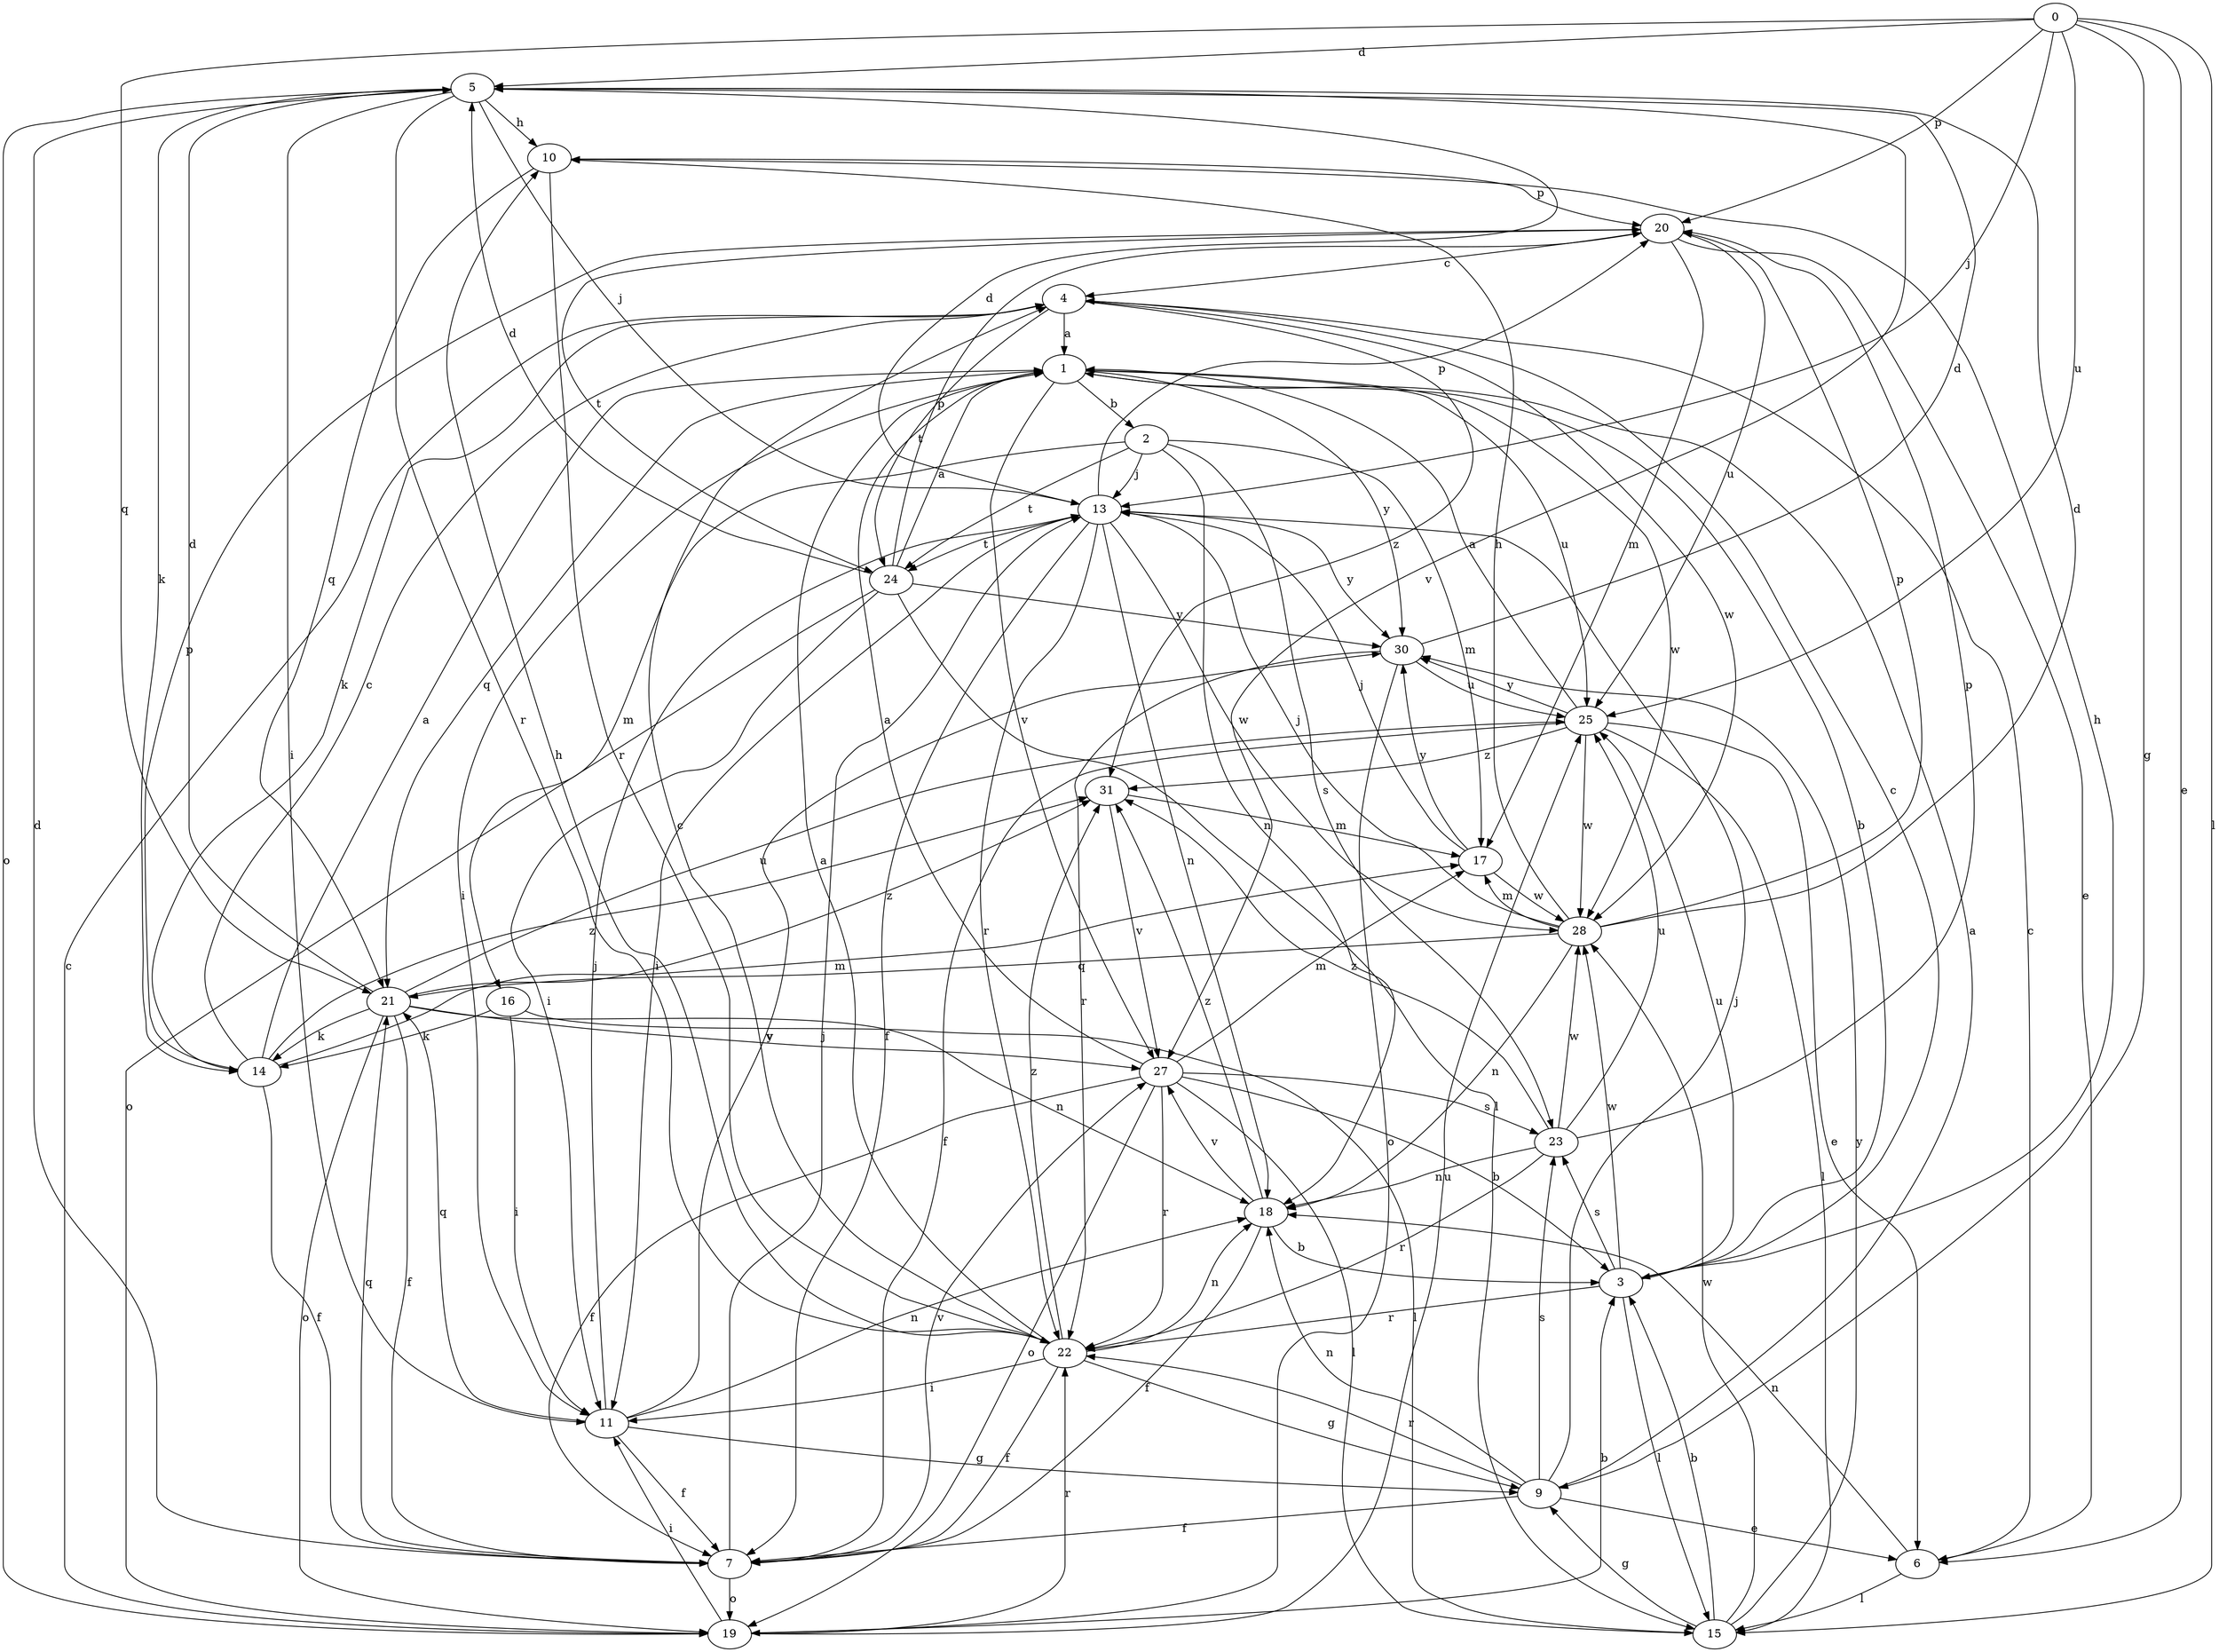 strict digraph  {
0;
1;
2;
3;
4;
5;
6;
7;
9;
10;
11;
13;
14;
15;
16;
17;
18;
19;
20;
21;
22;
23;
24;
25;
27;
28;
30;
31;
0 -> 5  [label=d];
0 -> 6  [label=e];
0 -> 9  [label=g];
0 -> 13  [label=j];
0 -> 15  [label=l];
0 -> 20  [label=p];
0 -> 21  [label=q];
0 -> 25  [label=u];
1 -> 2  [label=b];
1 -> 3  [label=b];
1 -> 11  [label=i];
1 -> 21  [label=q];
1 -> 25  [label=u];
1 -> 27  [label=v];
1 -> 28  [label=w];
1 -> 30  [label=y];
2 -> 13  [label=j];
2 -> 16  [label=m];
2 -> 17  [label=m];
2 -> 18  [label=n];
2 -> 23  [label=s];
2 -> 24  [label=t];
3 -> 4  [label=c];
3 -> 10  [label=h];
3 -> 15  [label=l];
3 -> 22  [label=r];
3 -> 23  [label=s];
3 -> 25  [label=u];
3 -> 28  [label=w];
4 -> 1  [label=a];
4 -> 14  [label=k];
4 -> 24  [label=t];
4 -> 28  [label=w];
4 -> 31  [label=z];
5 -> 10  [label=h];
5 -> 11  [label=i];
5 -> 13  [label=j];
5 -> 14  [label=k];
5 -> 19  [label=o];
5 -> 22  [label=r];
5 -> 27  [label=v];
6 -> 4  [label=c];
6 -> 15  [label=l];
6 -> 18  [label=n];
7 -> 5  [label=d];
7 -> 13  [label=j];
7 -> 19  [label=o];
7 -> 21  [label=q];
7 -> 27  [label=v];
9 -> 1  [label=a];
9 -> 6  [label=e];
9 -> 7  [label=f];
9 -> 13  [label=j];
9 -> 18  [label=n];
9 -> 22  [label=r];
9 -> 23  [label=s];
10 -> 20  [label=p];
10 -> 21  [label=q];
10 -> 22  [label=r];
11 -> 7  [label=f];
11 -> 9  [label=g];
11 -> 13  [label=j];
11 -> 18  [label=n];
11 -> 21  [label=q];
11 -> 30  [label=y];
13 -> 5  [label=d];
13 -> 7  [label=f];
13 -> 11  [label=i];
13 -> 18  [label=n];
13 -> 20  [label=p];
13 -> 22  [label=r];
13 -> 24  [label=t];
13 -> 28  [label=w];
13 -> 30  [label=y];
14 -> 1  [label=a];
14 -> 4  [label=c];
14 -> 7  [label=f];
14 -> 17  [label=m];
14 -> 20  [label=p];
14 -> 31  [label=z];
15 -> 3  [label=b];
15 -> 9  [label=g];
15 -> 28  [label=w];
15 -> 30  [label=y];
16 -> 11  [label=i];
16 -> 14  [label=k];
16 -> 15  [label=l];
17 -> 13  [label=j];
17 -> 28  [label=w];
17 -> 30  [label=y];
18 -> 3  [label=b];
18 -> 7  [label=f];
18 -> 27  [label=v];
18 -> 31  [label=z];
19 -> 3  [label=b];
19 -> 4  [label=c];
19 -> 11  [label=i];
19 -> 22  [label=r];
19 -> 25  [label=u];
20 -> 4  [label=c];
20 -> 6  [label=e];
20 -> 17  [label=m];
20 -> 24  [label=t];
20 -> 25  [label=u];
21 -> 5  [label=d];
21 -> 7  [label=f];
21 -> 14  [label=k];
21 -> 18  [label=n];
21 -> 19  [label=o];
21 -> 25  [label=u];
21 -> 27  [label=v];
21 -> 31  [label=z];
22 -> 1  [label=a];
22 -> 4  [label=c];
22 -> 7  [label=f];
22 -> 9  [label=g];
22 -> 10  [label=h];
22 -> 11  [label=i];
22 -> 18  [label=n];
22 -> 31  [label=z];
23 -> 18  [label=n];
23 -> 20  [label=p];
23 -> 22  [label=r];
23 -> 25  [label=u];
23 -> 28  [label=w];
23 -> 31  [label=z];
24 -> 1  [label=a];
24 -> 5  [label=d];
24 -> 11  [label=i];
24 -> 15  [label=l];
24 -> 19  [label=o];
24 -> 20  [label=p];
24 -> 30  [label=y];
25 -> 1  [label=a];
25 -> 6  [label=e];
25 -> 7  [label=f];
25 -> 15  [label=l];
25 -> 28  [label=w];
25 -> 30  [label=y];
25 -> 31  [label=z];
27 -> 1  [label=a];
27 -> 3  [label=b];
27 -> 7  [label=f];
27 -> 15  [label=l];
27 -> 17  [label=m];
27 -> 19  [label=o];
27 -> 22  [label=r];
27 -> 23  [label=s];
28 -> 5  [label=d];
28 -> 10  [label=h];
28 -> 13  [label=j];
28 -> 17  [label=m];
28 -> 18  [label=n];
28 -> 20  [label=p];
28 -> 21  [label=q];
30 -> 5  [label=d];
30 -> 19  [label=o];
30 -> 22  [label=r];
30 -> 25  [label=u];
31 -> 17  [label=m];
31 -> 27  [label=v];
}

